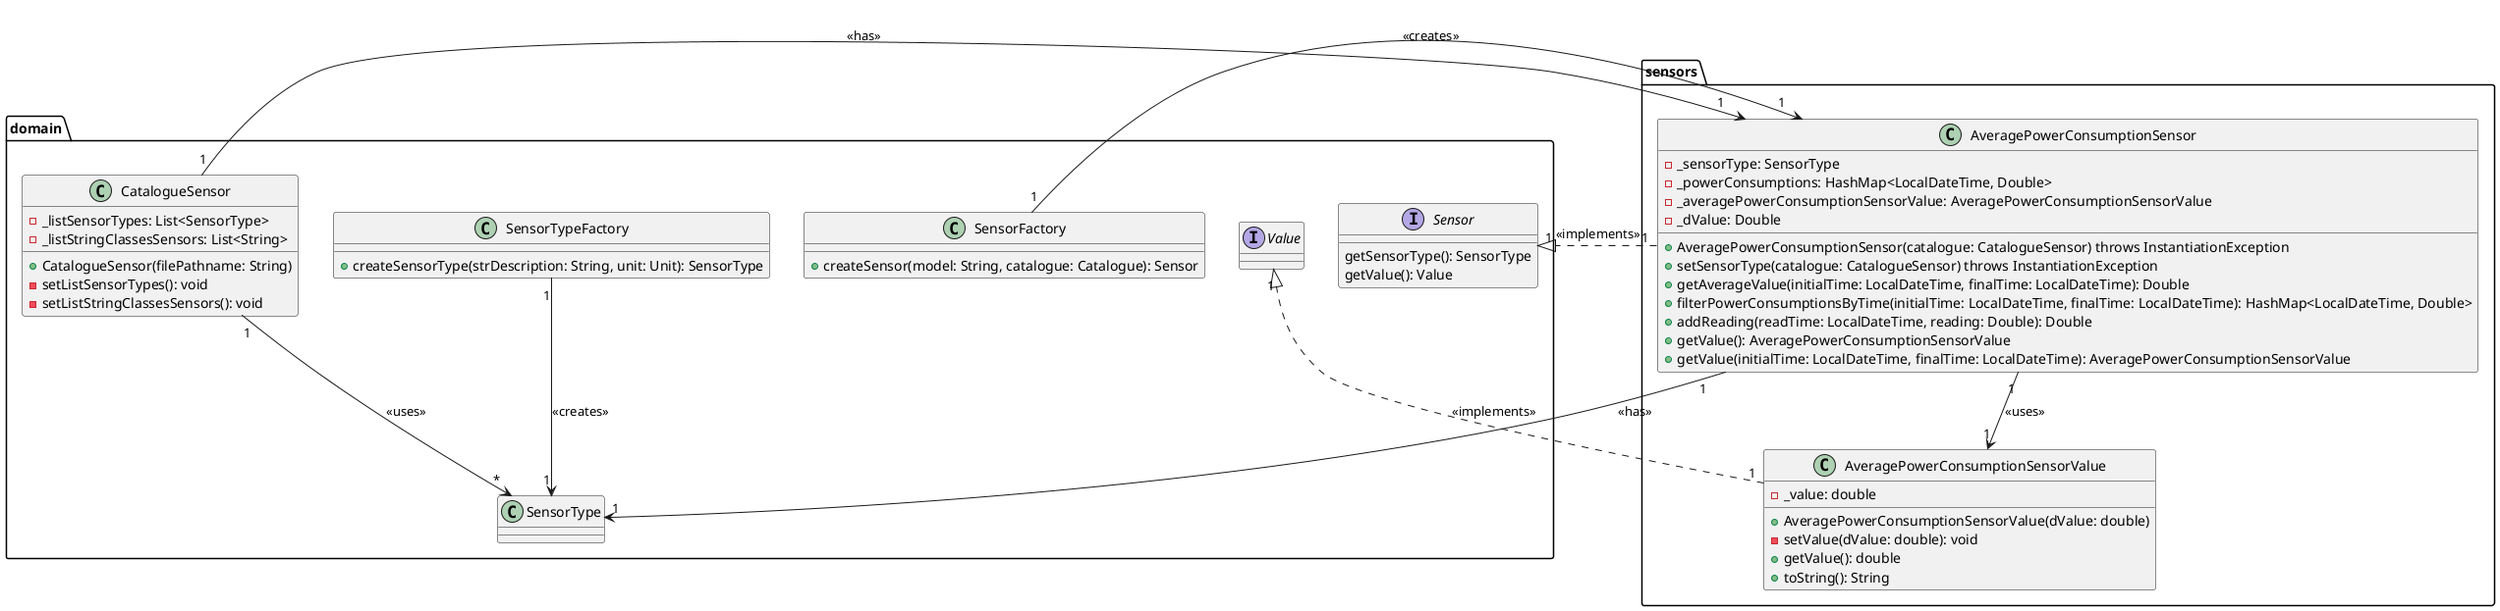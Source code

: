 @startuml

package domain{

   class SensorFactory {
        'Methods'
        +createSensor(model: String, catalogue: Catalogue): Sensor
        }

        class SensorTypeFactory {
        'Methods'
        +createSensorType(strDescription: String, unit: Unit): SensorType
        }

    class CatalogueSensor{
    'Attributes'
    - _listSensorTypes: List<SensorType>
    - _listStringClassesSensors: List<String>

    'Methods'
    +CatalogueSensor(filePathname: String)
    -setListSensorTypes(): void
    -setListStringClassesSensors(): void
    }

    class SensorType {

    }

     interface Sensor{
        'Methods'
        getSensorType(): SensorType
        getValue(): Value
        }

        interface Value{
        }
}

package sensors{

 class AveragePowerConsumptionSensorValue{
 'Attributes'
 - _value: double

 'Methods'
 +AveragePowerConsumptionSensorValue(dValue: double)
 -setValue(dValue: double): void
 +getValue(): double
 +toString(): String
 }
    class AveragePowerConsumptionSensor {
        - _sensorType: SensorType
        - _powerConsumptions: HashMap<LocalDateTime, Double>
        - _averagePowerConsumptionSensorValue: AveragePowerConsumptionSensorValue
        - _dValue: Double
        + AveragePowerConsumptionSensor(catalogue: CatalogueSensor) throws InstantiationException
        + setSensorType(catalogue: CatalogueSensor) throws InstantiationException
        + getAverageValue(initialTime: LocalDateTime, finalTime: LocalDateTime): Double
        + filterPowerConsumptionsByTime(initialTime: LocalDateTime, finalTime: LocalDateTime): HashMap<LocalDateTime, Double>
        + addReading(readTime: LocalDateTime, reading: Double): Double
        + getValue(): AveragePowerConsumptionSensorValue
        + getValue(initialTime: LocalDateTime, finalTime: LocalDateTime): AveragePowerConsumptionSensorValue
    }
}


SensorFactory "1" --> "1" AveragePowerConsumptionSensor : <<creates>>
AveragePowerConsumptionSensor "1" --> "1" SensorType : <<has>>
AveragePowerConsumptionSensor "1" --> "1" AveragePowerConsumptionSensorValue : <<uses>>
AveragePowerConsumptionSensor "1" ..|> "1" Sensor: <<implements>>

CatalogueSensor "1" --> "1" AveragePowerConsumptionSensor : <<has>>
CatalogueSensor "1" --> "*" SensorType : <<uses>>
AveragePowerConsumptionSensorValue "1" ..|> "1" Value: <<implements>>
SensorTypeFactory "1" --> "1" SensorType : <<creates>>


@enduml

